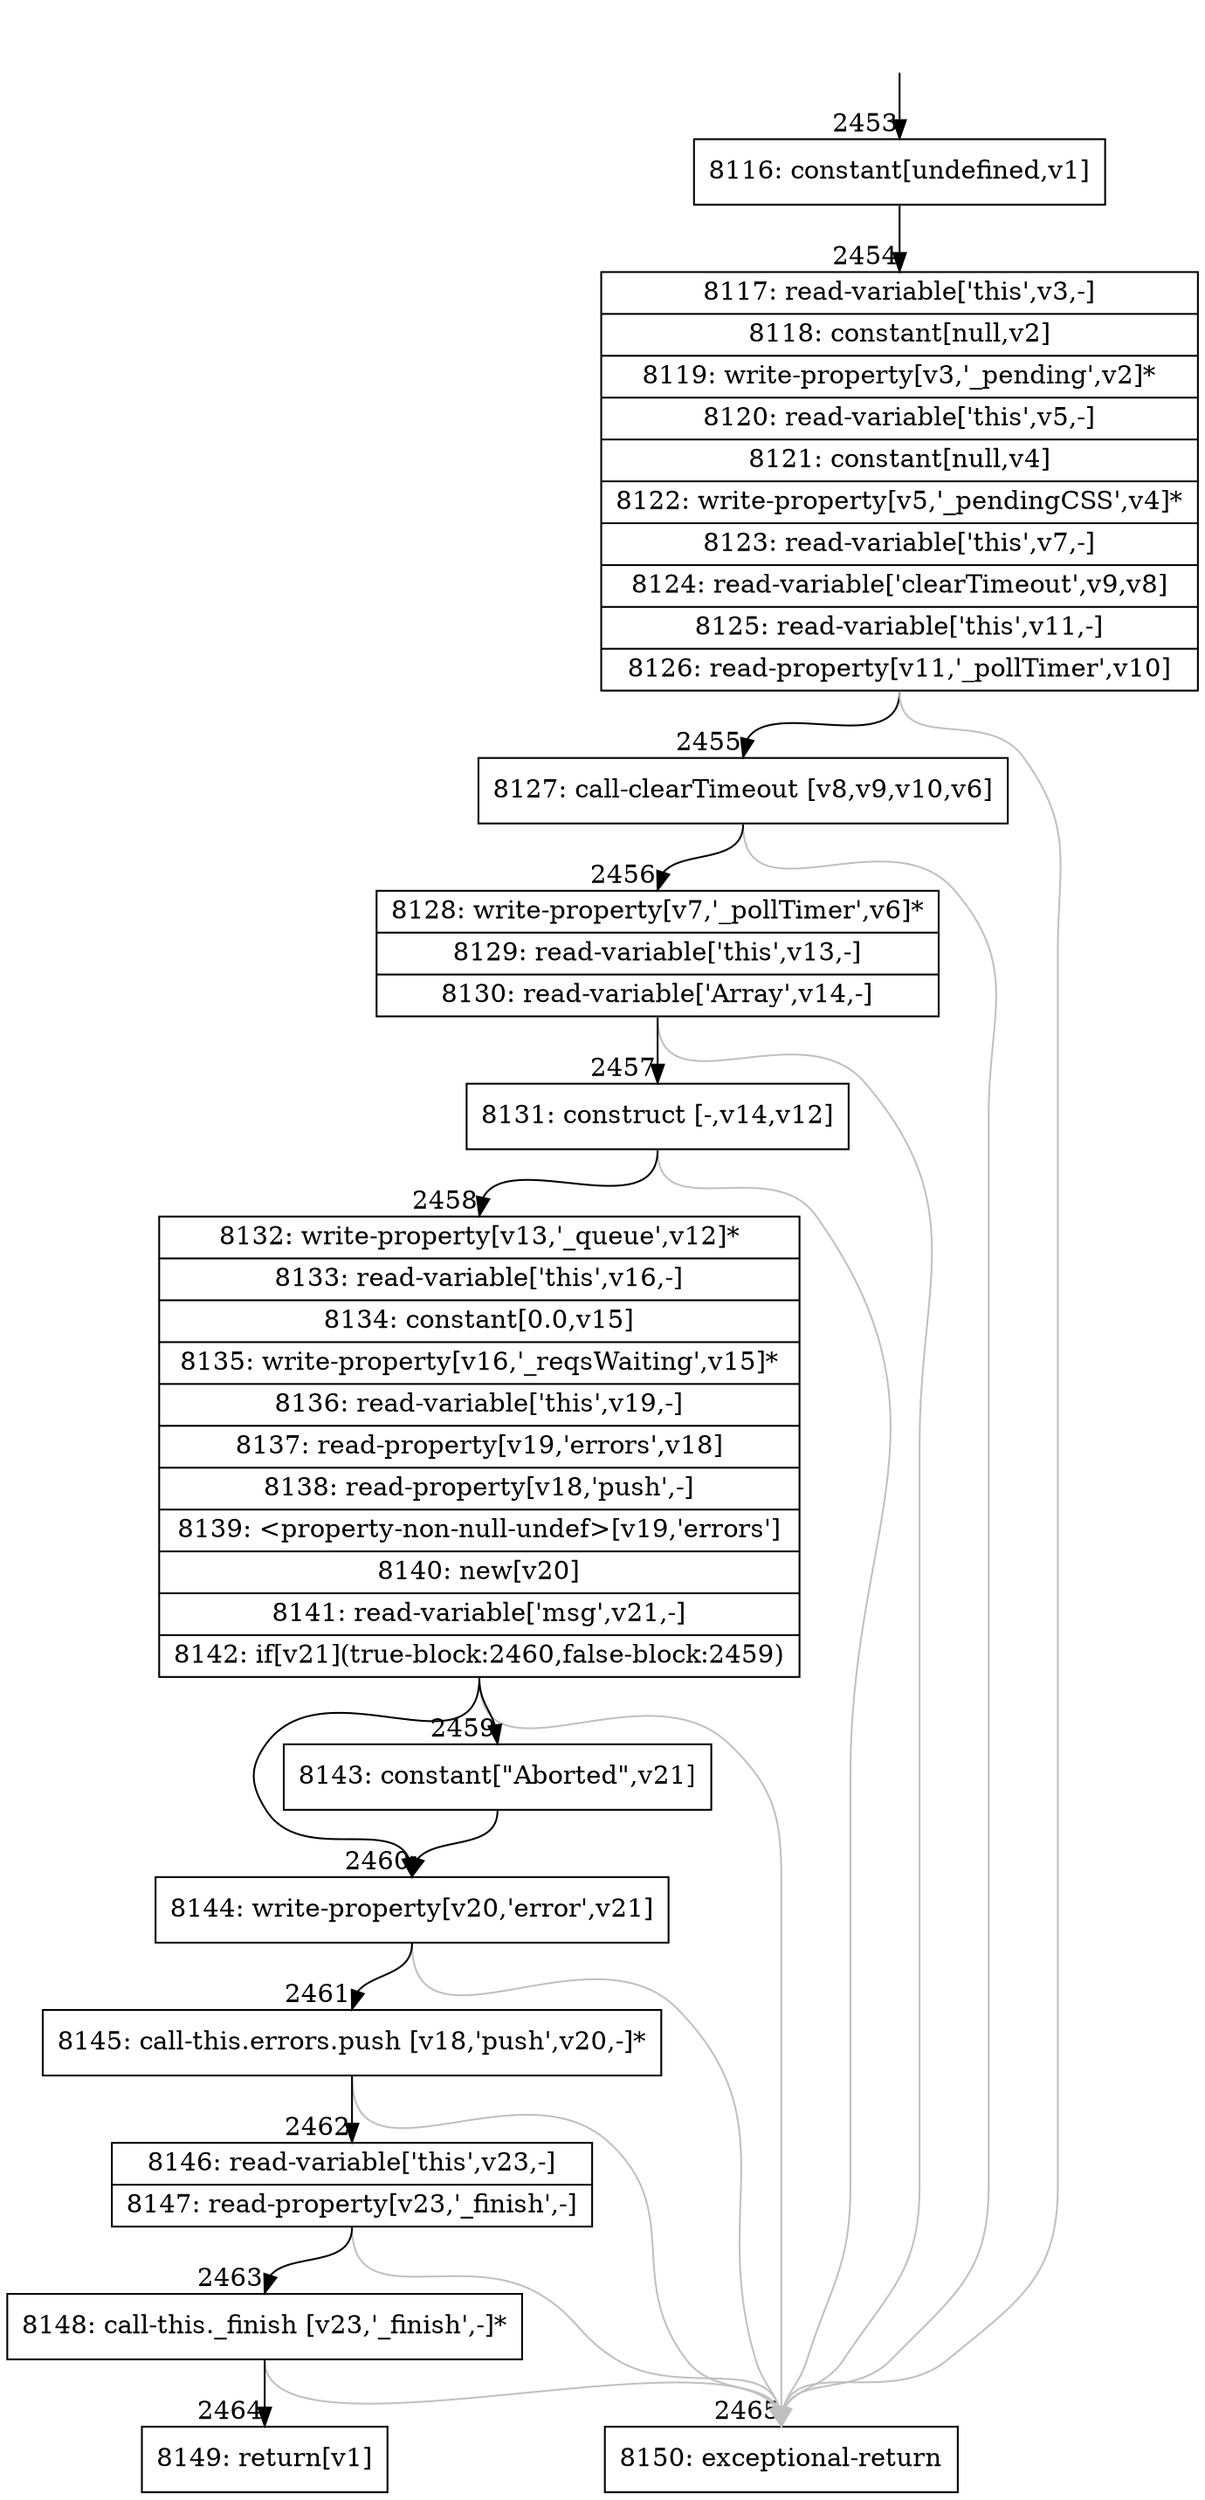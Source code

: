 digraph {
rankdir="TD"
BB_entry122[shape=none,label=""];
BB_entry122 -> BB2453 [tailport=s, headport=n, headlabel="    2453"]
BB2453 [shape=record label="{8116: constant[undefined,v1]}" ] 
BB2453 -> BB2454 [tailport=s, headport=n, headlabel="      2454"]
BB2454 [shape=record label="{8117: read-variable['this',v3,-]|8118: constant[null,v2]|8119: write-property[v3,'_pending',v2]*|8120: read-variable['this',v5,-]|8121: constant[null,v4]|8122: write-property[v5,'_pendingCSS',v4]*|8123: read-variable['this',v7,-]|8124: read-variable['clearTimeout',v9,v8]|8125: read-variable['this',v11,-]|8126: read-property[v11,'_pollTimer',v10]}" ] 
BB2454 -> BB2455 [tailport=s, headport=n, headlabel="      2455"]
BB2454 -> BB2465 [tailport=s, headport=n, color=gray, headlabel="      2465"]
BB2455 [shape=record label="{8127: call-clearTimeout [v8,v9,v10,v6]}" ] 
BB2455 -> BB2456 [tailport=s, headport=n, headlabel="      2456"]
BB2455 -> BB2465 [tailport=s, headport=n, color=gray]
BB2456 [shape=record label="{8128: write-property[v7,'_pollTimer',v6]*|8129: read-variable['this',v13,-]|8130: read-variable['Array',v14,-]}" ] 
BB2456 -> BB2457 [tailport=s, headport=n, headlabel="      2457"]
BB2456 -> BB2465 [tailport=s, headport=n, color=gray]
BB2457 [shape=record label="{8131: construct [-,v14,v12]}" ] 
BB2457 -> BB2458 [tailport=s, headport=n, headlabel="      2458"]
BB2457 -> BB2465 [tailport=s, headport=n, color=gray]
BB2458 [shape=record label="{8132: write-property[v13,'_queue',v12]*|8133: read-variable['this',v16,-]|8134: constant[0.0,v15]|8135: write-property[v16,'_reqsWaiting',v15]*|8136: read-variable['this',v19,-]|8137: read-property[v19,'errors',v18]|8138: read-property[v18,'push',-]|8139: \<property-non-null-undef\>[v19,'errors']|8140: new[v20]|8141: read-variable['msg',v21,-]|8142: if[v21](true-block:2460,false-block:2459)}" ] 
BB2458 -> BB2460 [tailport=s, headport=n, headlabel="      2460"]
BB2458 -> BB2459 [tailport=s, headport=n, headlabel="      2459"]
BB2458 -> BB2465 [tailport=s, headport=n, color=gray]
BB2459 [shape=record label="{8143: constant[\"Aborted\",v21]}" ] 
BB2459 -> BB2460 [tailport=s, headport=n]
BB2460 [shape=record label="{8144: write-property[v20,'error',v21]}" ] 
BB2460 -> BB2461 [tailport=s, headport=n, headlabel="      2461"]
BB2460 -> BB2465 [tailport=s, headport=n, color=gray]
BB2461 [shape=record label="{8145: call-this.errors.push [v18,'push',v20,-]*}" ] 
BB2461 -> BB2462 [tailport=s, headport=n, headlabel="      2462"]
BB2461 -> BB2465 [tailport=s, headport=n, color=gray]
BB2462 [shape=record label="{8146: read-variable['this',v23,-]|8147: read-property[v23,'_finish',-]}" ] 
BB2462 -> BB2463 [tailport=s, headport=n, headlabel="      2463"]
BB2462 -> BB2465 [tailport=s, headport=n, color=gray]
BB2463 [shape=record label="{8148: call-this._finish [v23,'_finish',-]*}" ] 
BB2463 -> BB2464 [tailport=s, headport=n, headlabel="      2464"]
BB2463 -> BB2465 [tailport=s, headport=n, color=gray]
BB2464 [shape=record label="{8149: return[v1]}" ] 
BB2465 [shape=record label="{8150: exceptional-return}" ] 
//#$~ 4399
}
